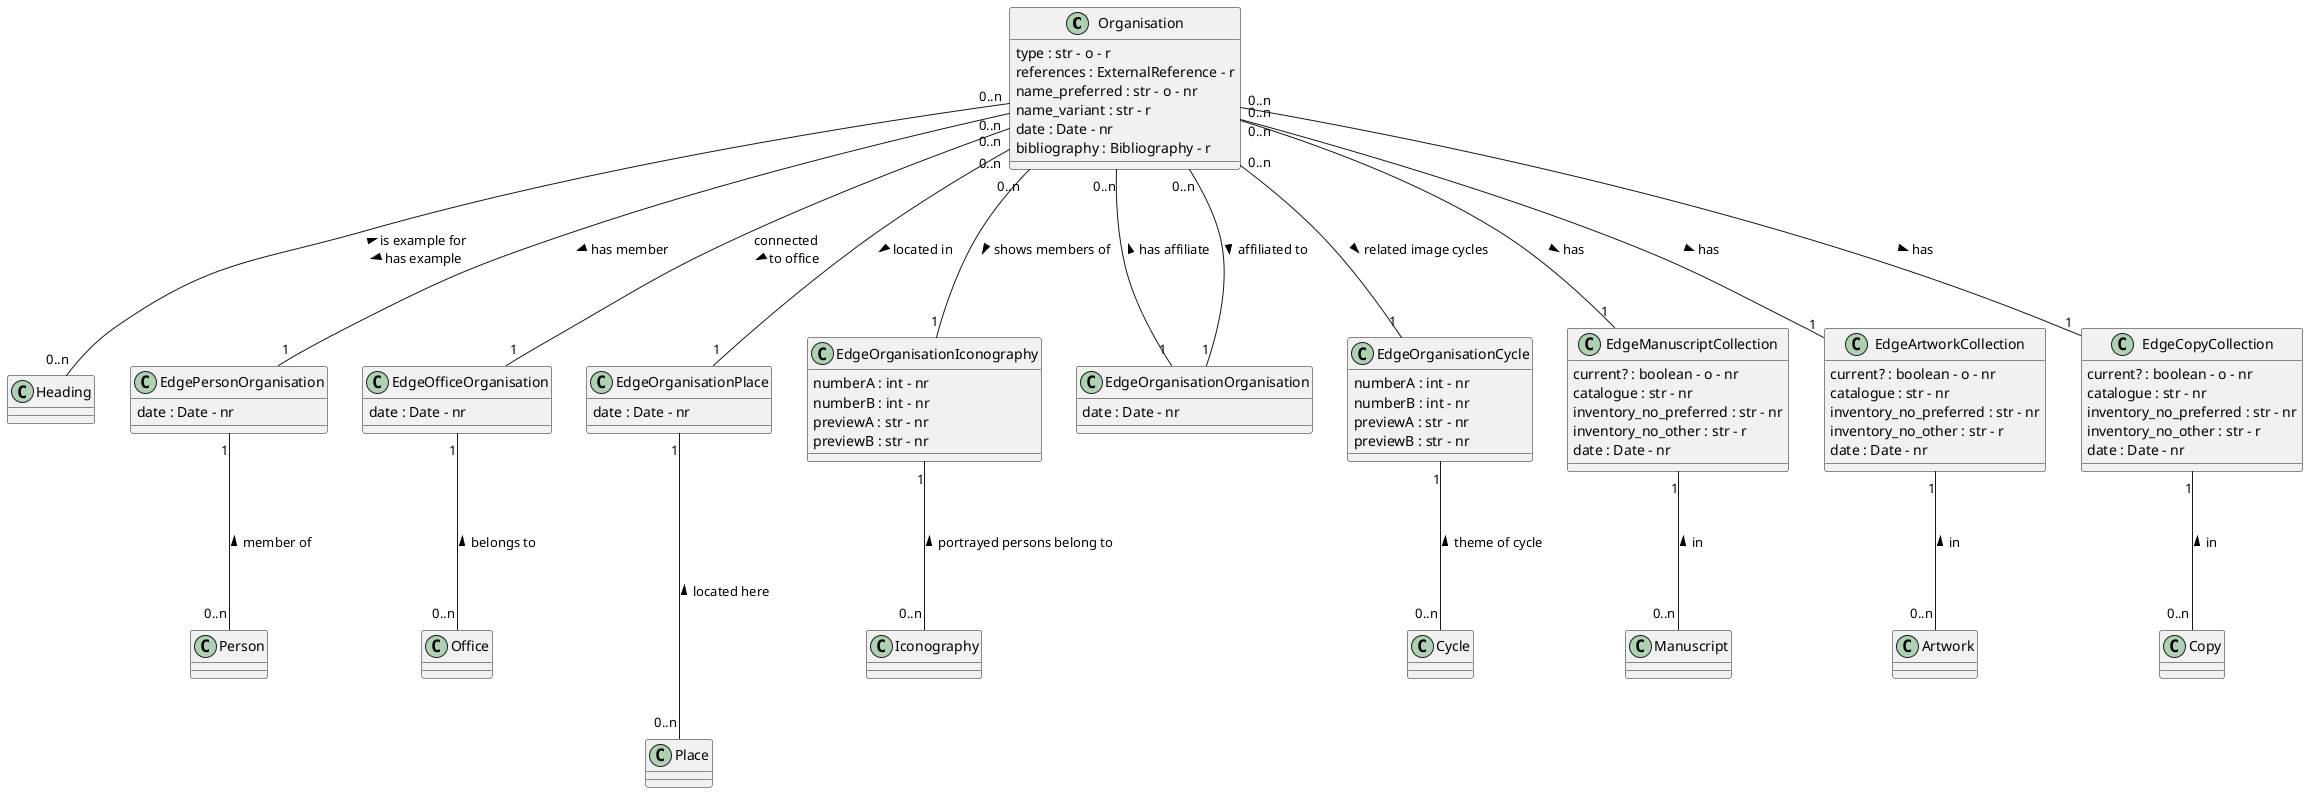 @startuml 
class Organisation
Organisation : type : str - o - r
Organisation : references : ExternalReference - r
Organisation : name_preferred : str - o - nr
Organisation : name_variant : str - r
Organisation : date : Date - nr
Organisation : bibliography : Bibliography - r


class Person 

class Office

class Place 

class Iconography

class Cycle

class Artwork 

class Manuscript

class Copy

class Heading

class EdgeOrganisationOrganisation
EdgeOrganisationOrganisation : date : Date - nr


class EdgePersonOrganisation
EdgePersonOrganisation : date : Date - nr

class EdgeOfficeOrganisation
EdgeOfficeOrganisation : date : Date - nr


class EdgeOrganisationPlace
EdgeOrganisationPlace : date : Date - nr

class EdgeOrganisationIconography
EdgeOrganisationIconography : numberA : int - nr
EdgeOrganisationIconography : numberB : int - nr
EdgeOrganisationIconography : previewA : str - nr
EdgeOrganisationIconography : previewB : str - nr

class EdgeOrganisationCycle
EdgeOrganisationCycle : numberA : int - nr
EdgeOrganisationCycle : numberB : int - nr
EdgeOrganisationCycle : previewA : str - nr
EdgeOrganisationCycle : previewB : str - nr


class EdgeManuscriptCollection
EdgeManuscriptCollection : current? : boolean - o - nr
EdgeManuscriptCollection : catalogue : str - nr
EdgeManuscriptCollection : inventory_no_preferred : str - nr
EdgeManuscriptCollection : inventory_no_other : str - r
EdgeManuscriptCollection : date : Date - nr

class EdgeArtworkCollection
EdgeArtworkCollection : current? : boolean - o - nr
EdgeArtworkCollection : catalogue : str - nr
EdgeArtworkCollection : inventory_no_preferred : str - nr
EdgeArtworkCollection : inventory_no_other : str - r
EdgeArtworkCollection : date : Date - nr

class EdgeCopyCollection
EdgeCopyCollection : current? : boolean - o - nr
EdgeCopyCollection : catalogue : str - nr
EdgeCopyCollection : inventory_no_preferred : str - nr
EdgeCopyCollection : inventory_no_other : str - r
EdgeCopyCollection : date : Date - nr

Organisation "0..n" --- "1" EdgeOrganisationOrganisation : affiliated to >
EdgeOrganisationOrganisation "1" --- "0..n" Organisation : has affiliate >


Organisation "0..n" --- "1" EdgePersonOrganisation : has member >
EdgePersonOrganisation "1" --- "0..n" Person : member of <

Organisation "0..n" --- "1" EdgeOfficeOrganisation : connected \n to office >
EdgeOfficeOrganisation "1" --- "0..n" Office : belongs to <


Organisation "0..n" --- "1" EdgeOrganisationPlace : located in >
EdgeOrganisationPlace "1" ---- "0..n" Place : located here <

Organisation "0..n" --- "1" EdgeOrganisationIconography : shows members of >
EdgeOrganisationIconography "1" --- "0..n" Iconography : portrayed persons belong to <

Organisation "0..n" --- "1" EdgeOrganisationCycle : related image cycles >
EdgeOrganisationCycle "1" --- "0..n" Cycle : theme of cycle <


Organisation "0..n" --- "1" EdgeArtworkCollection : has >
EdgeArtworkCollection "1" --- "0..n" Artwork : in <

Organisation "0..n" --- "1" EdgeManuscriptCollection : has >
EdgeManuscriptCollection "1" --- "0..n" Manuscript : in <

Organisation "0..n" --- "1" EdgeCopyCollection : has >
EdgeCopyCollection "1" --- "0..n" Copy : in <

Organisation "0..n" --- "0..n" Heading : < is example for \n has example >



@enduml 
